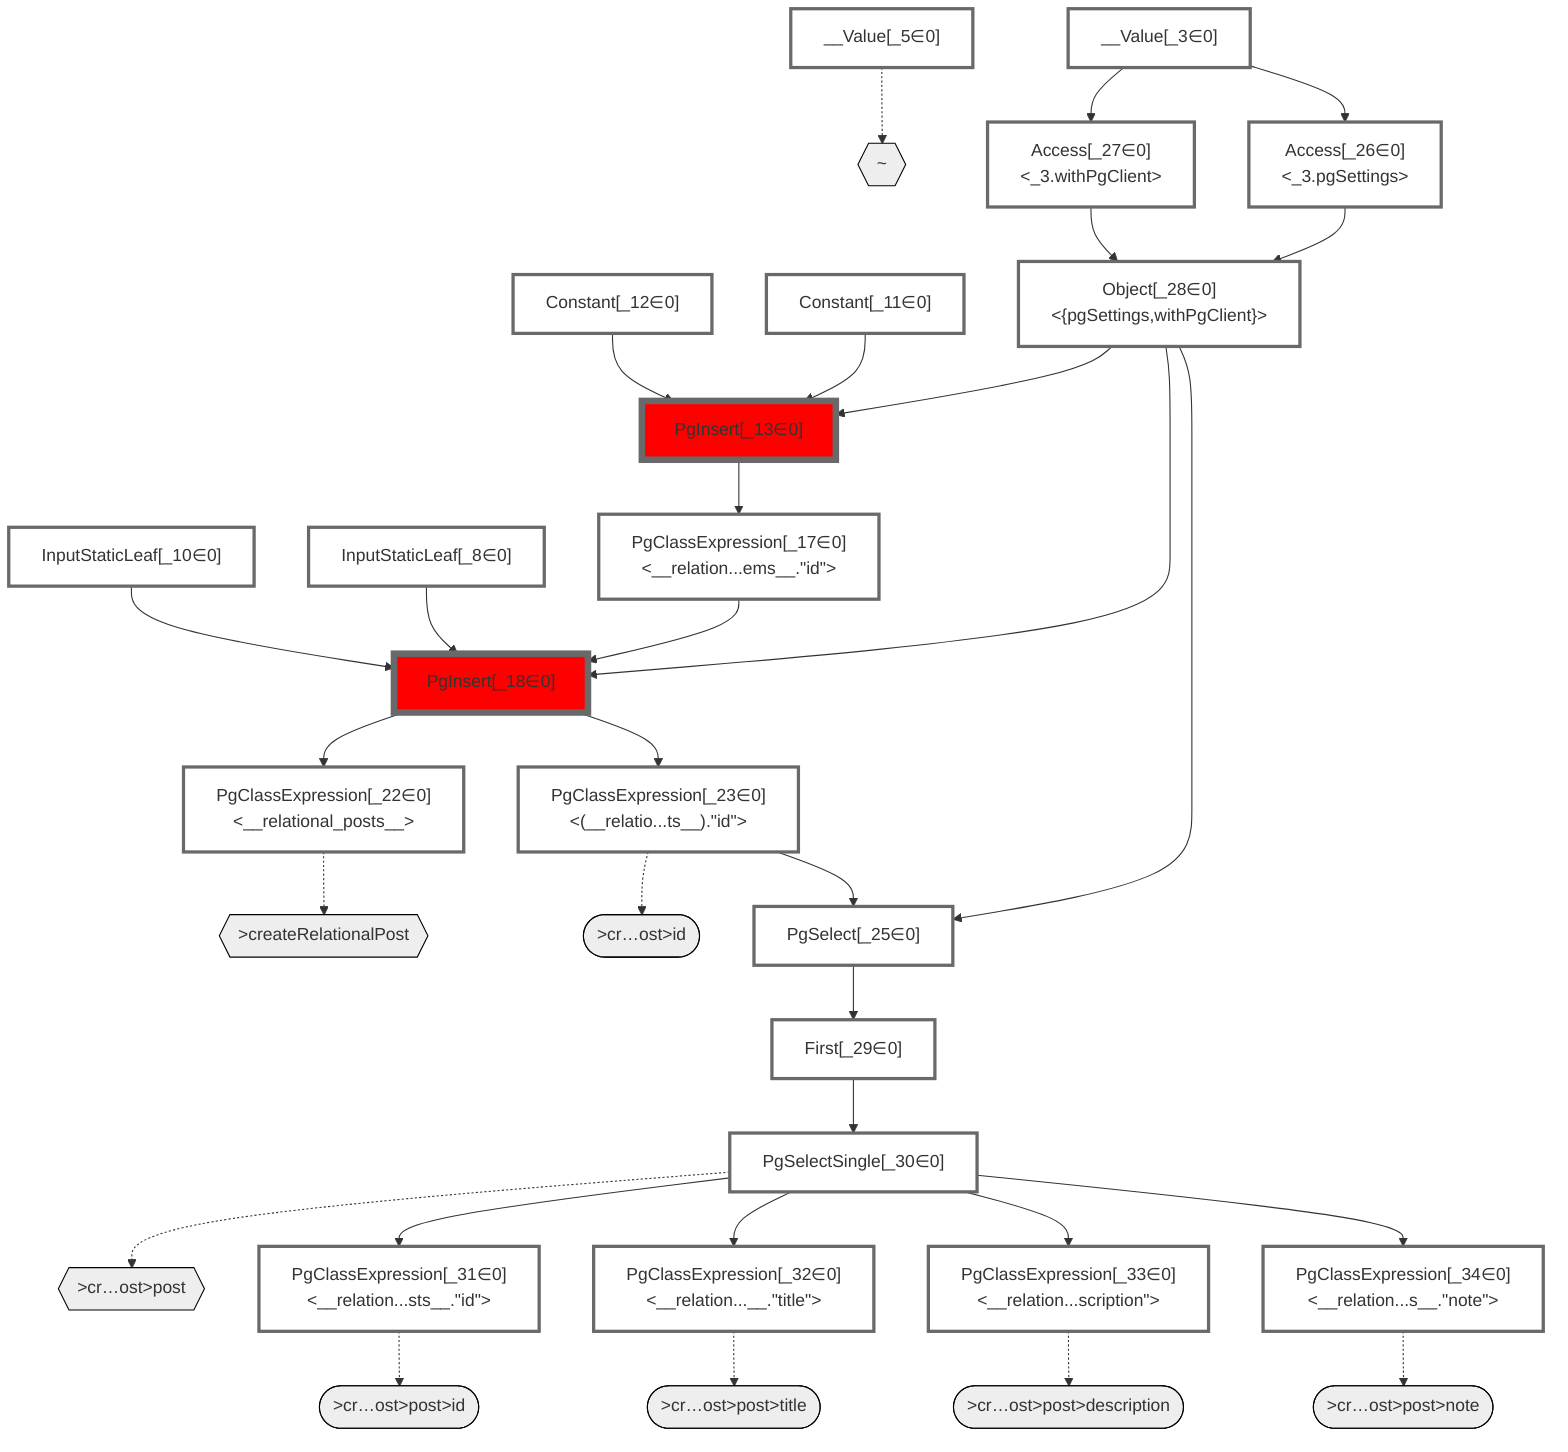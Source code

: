 graph TD
    classDef path fill:#eee,stroke:#000
    classDef plan fill:#fff,stroke-width:3px
    classDef itemplan fill:#fff,stroke-width:6px
    classDef sideeffectplan fill:#f00,stroke-width:6px

    %% subgraph fields
    P1{{"~"}}:::path
    P2{{">createRelationalPost"}}:::path
    P3([">cr…ost>id"]):::path
    %% P2 -.-> P3
    P4{{">cr…ost>post"}}:::path
    P5([">cr…ost>post>id"]):::path
    %% P4 -.-> P5
    P6([">cr…ost>post>title"]):::path
    %% P4 -.-> P6
    P7([">cr…ost>post>description"]):::path
    %% P4 -.-> P7
    P8([">cr…ost>post>note"]):::path
    %% P4 -.-> P8
    %% P2 -.-> P4
    %% P1 -.-> P2
    %% end

    %% define plans
    __Value_3["__Value[_3∈0]<br /><context>"]:::plan
    __Value_5["__Value[_5∈0]<br /><rootValue>"]:::plan
    InputStaticLeaf_8["InputStaticLeaf[_8∈0]"]:::plan
    InputStaticLeaf_10["InputStaticLeaf[_10∈0]"]:::plan
    Constant_11["Constant[_11∈0]"]:::plan
    Constant_12["Constant[_12∈0]"]:::plan
    PgInsert_13["PgInsert[_13∈0]"]:::sideeffectplan
    PgClassExpression_17["PgClassExpression[_17∈0]<br /><__relation...ems__.#quot;id#quot;>"]:::plan
    PgInsert_18["PgInsert[_18∈0]"]:::sideeffectplan
    PgClassExpression_22["PgClassExpression[_22∈0]<br /><__relational_posts__>"]:::plan
    PgClassExpression_23["PgClassExpression[_23∈0]<br /><(__relatio...ts__).#quot;id#quot;>"]:::plan
    PgSelect_25["PgSelect[_25∈0]<br /><relational_posts>"]:::plan
    Access_26["Access[_26∈0]<br /><_3.pgSettings>"]:::plan
    Access_27["Access[_27∈0]<br /><_3.withPgClient>"]:::plan
    Object_28["Object[_28∈0]<br /><{pgSettings,withPgClient}>"]:::plan
    First_29["First[_29∈0]"]:::plan
    PgSelectSingle_30["PgSelectSingle[_30∈0]<br /><relational_posts>"]:::plan
    PgClassExpression_31["PgClassExpression[_31∈0]<br /><__relation...sts__.#quot;id#quot;>"]:::plan
    PgClassExpression_32["PgClassExpression[_32∈0]<br /><__relation...__.#quot;title#quot;>"]:::plan
    PgClassExpression_33["PgClassExpression[_33∈0]<br /><__relation...scription#quot;>"]:::plan
    PgClassExpression_34["PgClassExpression[_34∈0]<br /><__relation...s__.#quot;note#quot;>"]:::plan

    %% plan dependencies
    Object_28 --> PgInsert_13
    Constant_11 --> PgInsert_13
    Constant_12 --> PgInsert_13
    PgInsert_13 --> PgClassExpression_17
    Object_28 --> PgInsert_18
    PgClassExpression_17 --> PgInsert_18
    InputStaticLeaf_8 --> PgInsert_18
    InputStaticLeaf_10 --> PgInsert_18
    PgInsert_18 --> PgClassExpression_22
    PgInsert_18 --> PgClassExpression_23
    Object_28 --> PgSelect_25
    PgClassExpression_23 --> PgSelect_25
    __Value_3 --> Access_26
    __Value_3 --> Access_27
    Access_26 --> Object_28
    Access_27 --> Object_28
    PgSelect_25 --> First_29
    First_29 --> PgSelectSingle_30
    PgSelectSingle_30 --> PgClassExpression_31
    PgSelectSingle_30 --> PgClassExpression_32
    PgSelectSingle_30 --> PgClassExpression_33
    PgSelectSingle_30 --> PgClassExpression_34

    %% plan-to-path relationships
    __Value_5 -.-> P1
    PgClassExpression_22 -.-> P2
    PgClassExpression_23 -.-> P3
    PgSelectSingle_30 -.-> P4
    PgClassExpression_31 -.-> P5
    PgClassExpression_32 -.-> P6
    PgClassExpression_33 -.-> P7
    PgClassExpression_34 -.-> P8

    %% allocate buckets
    classDef bucket0 stroke:#696969
    class __Value_3,__Value_5,InputStaticLeaf_8,InputStaticLeaf_10,Constant_11,Constant_12,PgInsert_13,PgClassExpression_17,PgInsert_18,PgClassExpression_22,PgClassExpression_23,PgSelect_25,Access_26,Access_27,Object_28,First_29,PgSelectSingle_30,PgClassExpression_31,PgClassExpression_32,PgClassExpression_33,PgClassExpression_34 bucket0